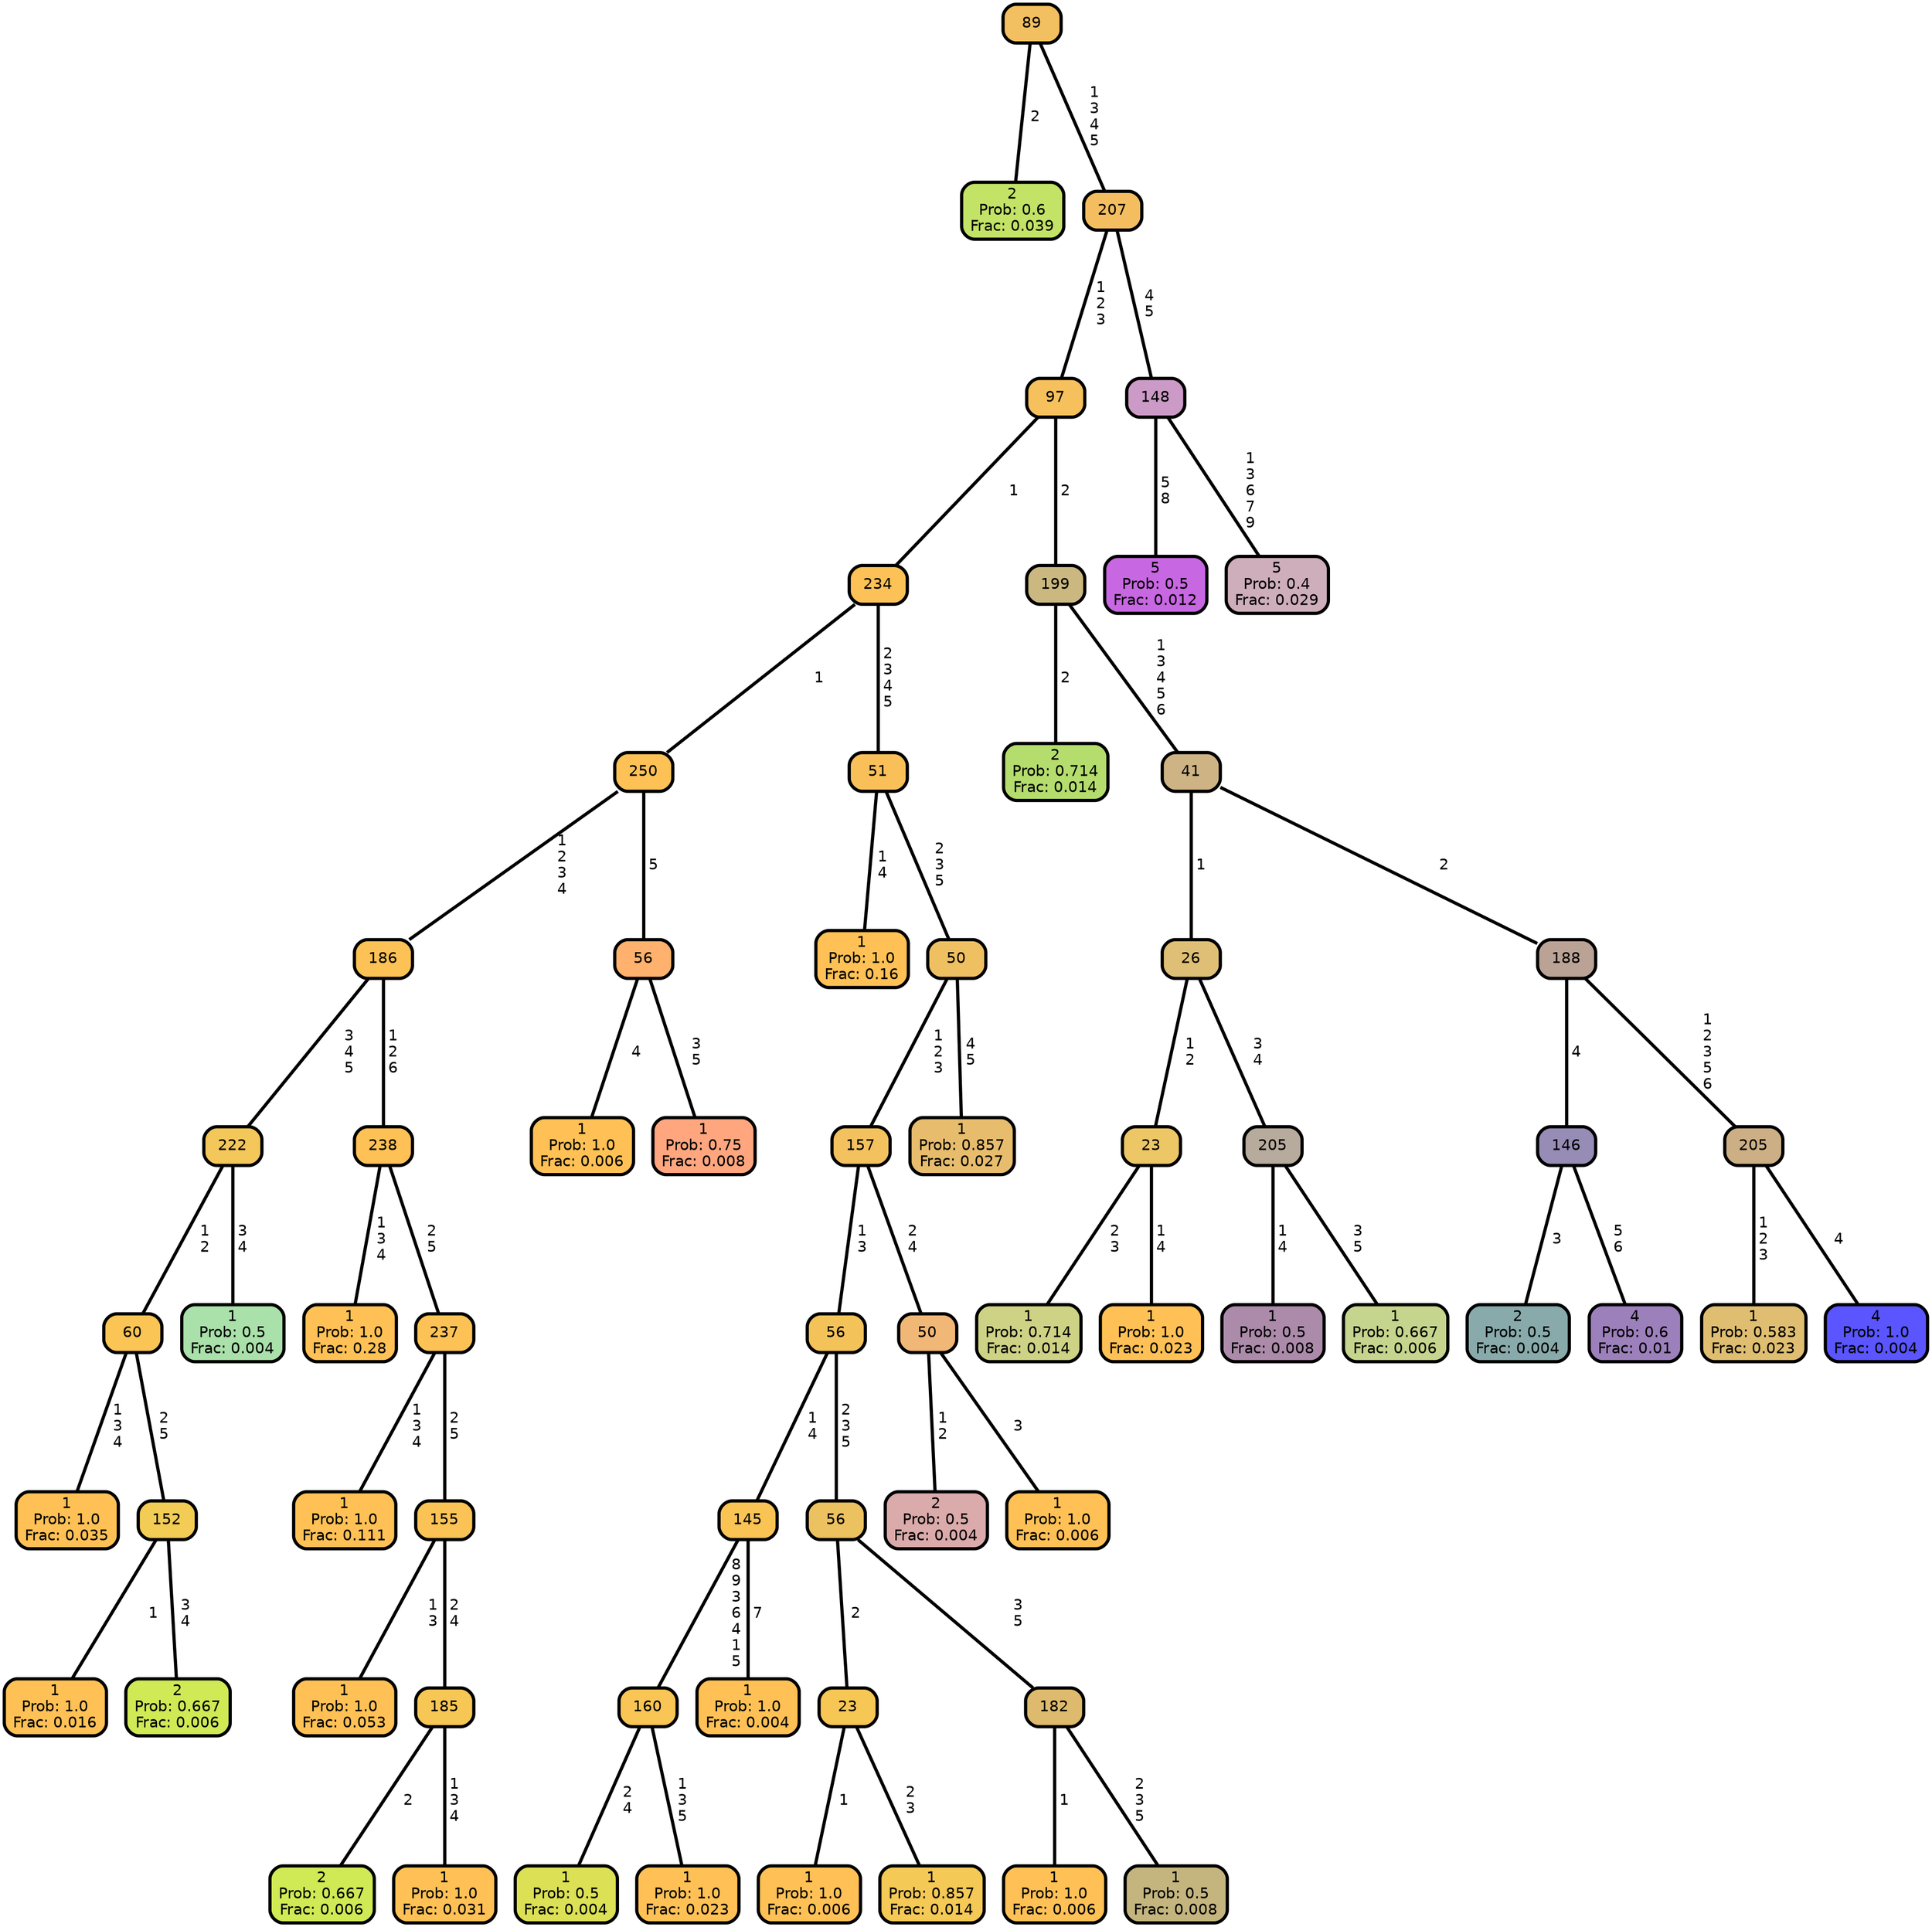 graph Tree {
node [shape=box, style="filled, rounded",color="black",penwidth="3",fontcolor="black",                 fontname=helvetica] ;
graph [ranksep="0 equally", splines=straight,                 bgcolor=transparent, dpi=200] ;
edge [fontname=helvetica, color=black] ;
0 [label="2
Prob: 0.6
Frac: 0.039", fillcolor="#c3e366"] ;
1 [label="89", fillcolor="#f2c060"] ;
2 [label="1
Prob: 1.0
Frac: 0.035", fillcolor="#ffc155"] ;
3 [label="60", fillcolor="#fac555"] ;
4 [label="1
Prob: 1.0
Frac: 0.016", fillcolor="#ffc155"] ;
5 [label="152", fillcolor="#f2cc55"] ;
6 [label="2
Prob: 0.667
Frac: 0.006", fillcolor="#cfea55"] ;
7 [label="222", fillcolor="#f4c75a"] ;
8 [label="1
Prob: 0.5
Frac: 0.004", fillcolor="#aae0aa"] ;
9 [label="186", fillcolor="#fdc255"] ;
10 [label="1
Prob: 1.0
Frac: 0.28", fillcolor="#ffc155"] ;
11 [label="238", fillcolor="#fec155"] ;
12 [label="1
Prob: 1.0
Frac: 0.111", fillcolor="#ffc155"] ;
13 [label="237", fillcolor="#fdc255"] ;
14 [label="1
Prob: 1.0
Frac: 0.053", fillcolor="#ffc155"] ;
15 [label="155", fillcolor="#fbc355"] ;
16 [label="2
Prob: 0.667
Frac: 0.006", fillcolor="#cfea55"] ;
17 [label="185", fillcolor="#f7c755"] ;
18 [label="1
Prob: 1.0
Frac: 0.031", fillcolor="#ffc155"] ;
19 [label="250", fillcolor="#fdc156"] ;
20 [label="1
Prob: 1.0
Frac: 0.006", fillcolor="#ffc155"] ;
21 [label="56", fillcolor="#ffb16d"] ;
22 [label="1
Prob: 0.75
Frac: 0.008", fillcolor="#ffa67f"] ;
23 [label="234", fillcolor="#fcc157"] ;
24 [label="1
Prob: 1.0
Frac: 0.16", fillcolor="#ffc155"] ;
25 [label="51", fillcolor="#f9c05a"] ;
26 [label="1
Prob: 0.5
Frac: 0.004", fillcolor="#dbe055"] ;
27 [label="160", fillcolor="#f9c555"] ;
28 [label="1
Prob: 1.0
Frac: 0.023", fillcolor="#ffc155"] ;
29 [label="145", fillcolor="#fac455"] ;
30 [label="1
Prob: 1.0
Frac: 0.004", fillcolor="#ffc155"] ;
31 [label="56", fillcolor="#f3c35a"] ;
32 [label="1
Prob: 1.0
Frac: 0.006", fillcolor="#ffc155"] ;
33 [label="23", fillcolor="#f7c755"] ;
34 [label="1
Prob: 0.857
Frac: 0.014", fillcolor="#f4c955"] ;
35 [label="56", fillcolor="#ecc15f"] ;
36 [label="1
Prob: 1.0
Frac: 0.006", fillcolor="#ffc155"] ;
37 [label="182", fillcolor="#ddba6d"] ;
38 [label="1
Prob: 0.5
Frac: 0.008", fillcolor="#c4b57f"] ;
39 [label="157", fillcolor="#f3c15d"] ;
40 [label="2
Prob: 0.5
Frac: 0.004", fillcolor="#dbaaaa"] ;
41 [label="50", fillcolor="#f0b777"] ;
42 [label="1
Prob: 1.0
Frac: 0.006", fillcolor="#ffc155"] ;
43 [label="50", fillcolor="#efc062"] ;
44 [label="1
Prob: 0.857
Frac: 0.027", fillcolor="#e7bd6d"] ;
45 [label="97", fillcolor="#f6c05c"] ;
46 [label="2
Prob: 0.714
Frac: 0.014", fillcolor="#b4dd6d"] ;
47 [label="199", fillcolor="#cbb881"] ;
48 [label="1
Prob: 0.714
Frac: 0.014", fillcolor="#ced285"] ;
49 [label="23", fillcolor="#edc766"] ;
50 [label="1
Prob: 1.0
Frac: 0.023", fillcolor="#ffc155"] ;
51 [label="26", fillcolor="#debf75"] ;
52 [label="1
Prob: 0.5
Frac: 0.008", fillcolor="#ac8baa"] ;
53 [label="205", fillcolor="#b7ab9d"] ;
54 [label="1
Prob: 0.667
Frac: 0.006", fillcolor="#c6d58d"] ;
55 [label="41", fillcolor="#ceb384"] ;
56 [label="2
Prob: 0.5
Frac: 0.004", fillcolor="#89aaaa"] ;
57 [label="146", fillcolor="#968cb6"] ;
58 [label="4
Prob: 0.6
Frac: 0.01", fillcolor="#9c80bb"] ;
59 [label="188", fillcolor="#baa395"] ;
60 [label="1
Prob: 0.583
Frac: 0.023", fillcolor="#dfbe71"] ;
61 [label="205", fillcolor="#ccaf85"] ;
62 [label="4
Prob: 1.0
Frac: 0.004", fillcolor="#5a55ff"] ;
63 [label="207", fillcolor="#f4be60"] ;
64 [label="5
Prob: 0.5
Frac: 0.012", fillcolor="#c867e2"] ;
65 [label="148", fillcolor="#cc9ac6"] ;
66 [label="5
Prob: 0.4
Frac: 0.029", fillcolor="#ceaebb"] ;
1 -- 0 [label=" 2",penwidth=3] ;
1 -- 63 [label=" 1\n 3\n 4\n 5",penwidth=3] ;
3 -- 2 [label=" 1\n 3\n 4",penwidth=3] ;
3 -- 5 [label=" 2\n 5",penwidth=3] ;
5 -- 4 [label=" 1",penwidth=3] ;
5 -- 6 [label=" 3\n 4",penwidth=3] ;
7 -- 3 [label=" 1\n 2",penwidth=3] ;
7 -- 8 [label=" 3\n 4",penwidth=3] ;
9 -- 7 [label=" 3\n 4\n 5",penwidth=3] ;
9 -- 11 [label=" 1\n 2\n 6",penwidth=3] ;
11 -- 10 [label=" 1\n 3\n 4",penwidth=3] ;
11 -- 13 [label=" 2\n 5",penwidth=3] ;
13 -- 12 [label=" 1\n 3\n 4",penwidth=3] ;
13 -- 15 [label=" 2\n 5",penwidth=3] ;
15 -- 14 [label=" 1\n 3",penwidth=3] ;
15 -- 17 [label=" 2\n 4",penwidth=3] ;
17 -- 16 [label=" 2",penwidth=3] ;
17 -- 18 [label=" 1\n 3\n 4",penwidth=3] ;
19 -- 9 [label=" 1\n 2\n 3\n 4",penwidth=3] ;
19 -- 21 [label=" 5",penwidth=3] ;
21 -- 20 [label=" 4",penwidth=3] ;
21 -- 22 [label=" 3\n 5",penwidth=3] ;
23 -- 19 [label=" 1",penwidth=3] ;
23 -- 25 [label=" 2\n 3\n 4\n 5",penwidth=3] ;
25 -- 24 [label=" 1\n 4",penwidth=3] ;
25 -- 43 [label=" 2\n 3\n 5",penwidth=3] ;
27 -- 26 [label=" 2\n 4",penwidth=3] ;
27 -- 28 [label=" 1\n 3\n 5",penwidth=3] ;
29 -- 27 [label=" 8\n 9\n 3\n 6\n 4\n 1\n 5",penwidth=3] ;
29 -- 30 [label=" 7",penwidth=3] ;
31 -- 29 [label=" 1\n 4",penwidth=3] ;
31 -- 35 [label=" 2\n 3\n 5",penwidth=3] ;
33 -- 32 [label=" 1",penwidth=3] ;
33 -- 34 [label=" 2\n 3",penwidth=3] ;
35 -- 33 [label=" 2",penwidth=3] ;
35 -- 37 [label=" 3\n 5",penwidth=3] ;
37 -- 36 [label=" 1",penwidth=3] ;
37 -- 38 [label=" 2\n 3\n 5",penwidth=3] ;
39 -- 31 [label=" 1\n 3",penwidth=3] ;
39 -- 41 [label=" 2\n 4",penwidth=3] ;
41 -- 40 [label=" 1\n 2",penwidth=3] ;
41 -- 42 [label=" 3",penwidth=3] ;
43 -- 39 [label=" 1\n 2\n 3",penwidth=3] ;
43 -- 44 [label=" 4\n 5",penwidth=3] ;
45 -- 23 [label=" 1",penwidth=3] ;
45 -- 47 [label=" 2",penwidth=3] ;
47 -- 46 [label=" 2",penwidth=3] ;
47 -- 55 [label=" 1\n 3\n 4\n 5\n 6",penwidth=3] ;
49 -- 48 [label=" 2\n 3",penwidth=3] ;
49 -- 50 [label=" 1\n 4",penwidth=3] ;
51 -- 49 [label=" 1\n 2",penwidth=3] ;
51 -- 53 [label=" 3\n 4",penwidth=3] ;
53 -- 52 [label=" 1\n 4",penwidth=3] ;
53 -- 54 [label=" 3\n 5",penwidth=3] ;
55 -- 51 [label=" 1",penwidth=3] ;
55 -- 59 [label=" 2",penwidth=3] ;
57 -- 56 [label=" 3",penwidth=3] ;
57 -- 58 [label=" 5\n 6",penwidth=3] ;
59 -- 57 [label=" 4",penwidth=3] ;
59 -- 61 [label=" 1\n 2\n 3\n 5\n 6",penwidth=3] ;
61 -- 60 [label=" 1\n 2\n 3",penwidth=3] ;
61 -- 62 [label=" 4",penwidth=3] ;
63 -- 45 [label=" 1\n 2\n 3",penwidth=3] ;
63 -- 65 [label=" 4\n 5",penwidth=3] ;
65 -- 64 [label=" 5\n 8",penwidth=3] ;
65 -- 66 [label=" 1\n 3\n 6\n 7\n 9",penwidth=3] ;
{rank = same;}}